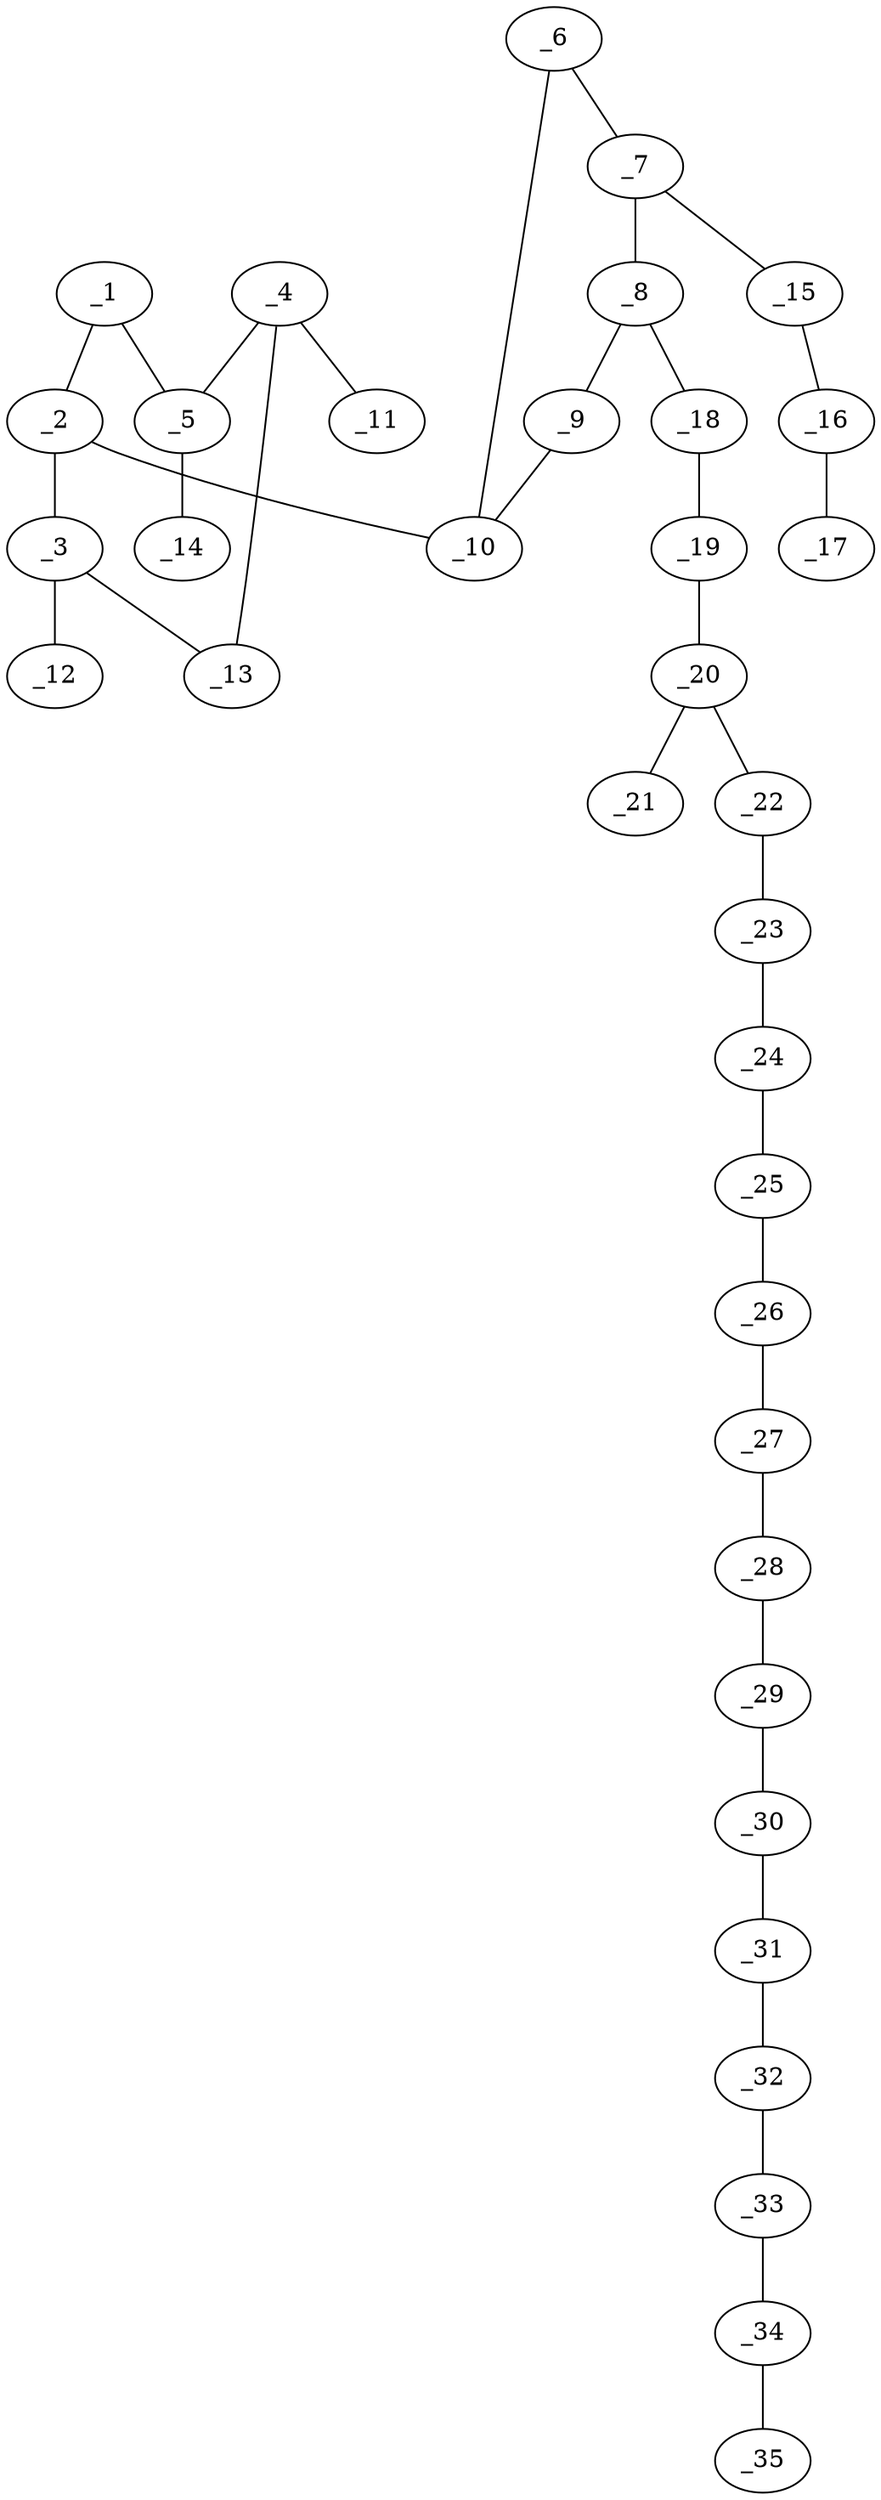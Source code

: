 graph molid671055 {
	_1	 [charge=0,
		chem=1,
		symbol="C  ",
		x="17.019",
		y="-3.1397"];
	_2	 [charge=0,
		chem=4,
		symbol="N  ",
		x="16.1529",
		y="-2.6397"];
	_1 -- _2	 [valence=1];
	_5	 [charge=0,
		chem=1,
		symbol="C  ",
		x="17.019",
		y="-4.1397"];
	_1 -- _5	 [valence=2];
	_3	 [charge=0,
		chem=1,
		symbol="C  ",
		x="15.2869",
		y="-3.1397"];
	_2 -- _3	 [valence=1];
	_10	 [charge=0,
		chem=1,
		symbol="C  ",
		x="16.1529",
		y="-1.6397"];
	_2 -- _10	 [valence=1];
	_12	 [charge=0,
		chem=2,
		symbol="O  ",
		x="14.4209",
		y="-2.6397"];
	_3 -- _12	 [valence=2];
	_13	 [charge=0,
		chem=4,
		symbol="N  ",
		x="15.2869",
		y="-4.1397"];
	_3 -- _13	 [valence=1];
	_4	 [charge=0,
		chem=1,
		symbol="C  ",
		x="16.1529",
		y="-4.6397"];
	_4 -- _5	 [valence=1];
	_11	 [charge=0,
		chem=2,
		symbol="O  ",
		x="16.1529",
		y="-5.6397"];
	_4 -- _11	 [valence=2];
	_4 -- _13	 [valence=1];
	_14	 [charge=0,
		chem=1,
		symbol="C  ",
		x="17.885",
		y="-4.6397"];
	_5 -- _14	 [valence=1];
	_6	 [charge=0,
		chem=1,
		symbol="C  ",
		x="16.962",
		y="-1.0519"];
	_7	 [charge=0,
		chem=1,
		symbol="C  ",
		x="16.653",
		y="-0.1008"];
	_6 -- _7	 [valence=1];
	_6 -- _10	 [valence=1];
	_8	 [charge=0,
		chem=1,
		symbol="C  ",
		x="15.653",
		y="-0.1008"];
	_7 -- _8	 [valence=1];
	_15	 [charge=0,
		chem=4,
		symbol="N  ",
		x="17.2407",
		y="0.7082"];
	_7 -- _15	 [valence=1];
	_9	 [charge=0,
		chem=2,
		symbol="O  ",
		x="15.3439",
		y="-1.0519"];
	_8 -- _9	 [valence=1];
	_18	 [charge=0,
		chem=1,
		symbol="C  ",
		x="15.0652",
		y="0.7082"];
	_8 -- _18	 [valence=1];
	_9 -- _10	 [valence=1];
	_16	 [charge=1,
		chem=4,
		symbol="N  ",
		x="18.2353",
		y="0.6037"];
	_15 -- _16	 [valence=2];
	_17	 [charge="-1",
		chem=4,
		symbol="N  ",
		x="19.2298",
		y="0.4991"];
	_16 -- _17	 [valence=2];
	_19	 [charge=0,
		chem=2,
		symbol="O  ",
		x="14.0707",
		y="0.6037"];
	_18 -- _19	 [valence=1];
	_20	 [charge=0,
		chem=1,
		symbol="C  ",
		x="13.4829",
		y="1.4127"];
	_19 -- _20	 [valence=1];
	_21	 [charge=0,
		chem=2,
		symbol="O  ",
		x="13.8896",
		y="2.3262"];
	_20 -- _21	 [valence=2];
	_22	 [charge=0,
		chem=1,
		symbol="C  ",
		x="12.4883",
		y="1.3082"];
	_20 -- _22	 [valence=1];
	_23	 [charge=0,
		chem=1,
		symbol="C  ",
		x="11.9006",
		y="2.1172"];
	_22 -- _23	 [valence=1];
	_24	 [charge=0,
		chem=2,
		symbol="O  ",
		x="10.906",
		y="2.0127"];
	_23 -- _24	 [valence=1];
	_25	 [charge=0,
		chem=1,
		symbol="C  ",
		x="10.3183",
		y="2.8217"];
	_24 -- _25	 [valence=1];
	_26	 [charge=0,
		chem=1,
		symbol="C  ",
		x="9.3237",
		y="2.7172"];
	_25 -- _26	 [valence=1];
	_27	 [charge=0,
		chem=1,
		symbol="C  ",
		x="8.736",
		y="3.5262"];
	_26 -- _27	 [valence=1];
	_28	 [charge=0,
		chem=1,
		symbol="C  ",
		x="7.7414",
		y="3.4217"];
	_27 -- _28	 [valence=1];
	_29	 [charge=0,
		chem=1,
		symbol="C  ",
		x="7.1537",
		y="4.2307"];
	_28 -- _29	 [valence=1];
	_30	 [charge=0,
		chem=1,
		symbol="C  ",
		x="6.1591",
		y="4.1261"];
	_29 -- _30	 [valence=1];
	_31	 [charge=0,
		chem=1,
		symbol="C  ",
		x="5.5713",
		y="4.9352"];
	_30 -- _31	 [valence=1];
	_32	 [charge=0,
		chem=1,
		symbol="C  ",
		x="4.5768",
		y="4.8306"];
	_31 -- _32	 [valence=1];
	_33	 [charge=0,
		chem=4,
		symbol="N  ",
		x="3.989",
		y="5.6397"];
	_32 -- _33	 [valence=1];
	_34	 [charge=1,
		chem=4,
		symbol="N  ",
		x="2.9945",
		y="5.5351"];
	_33 -- _34	 [valence=2];
	_35	 [charge="-1",
		chem=4,
		symbol="N  ",
		x=2,
		y="5.4306"];
	_34 -- _35	 [valence=2];
}
